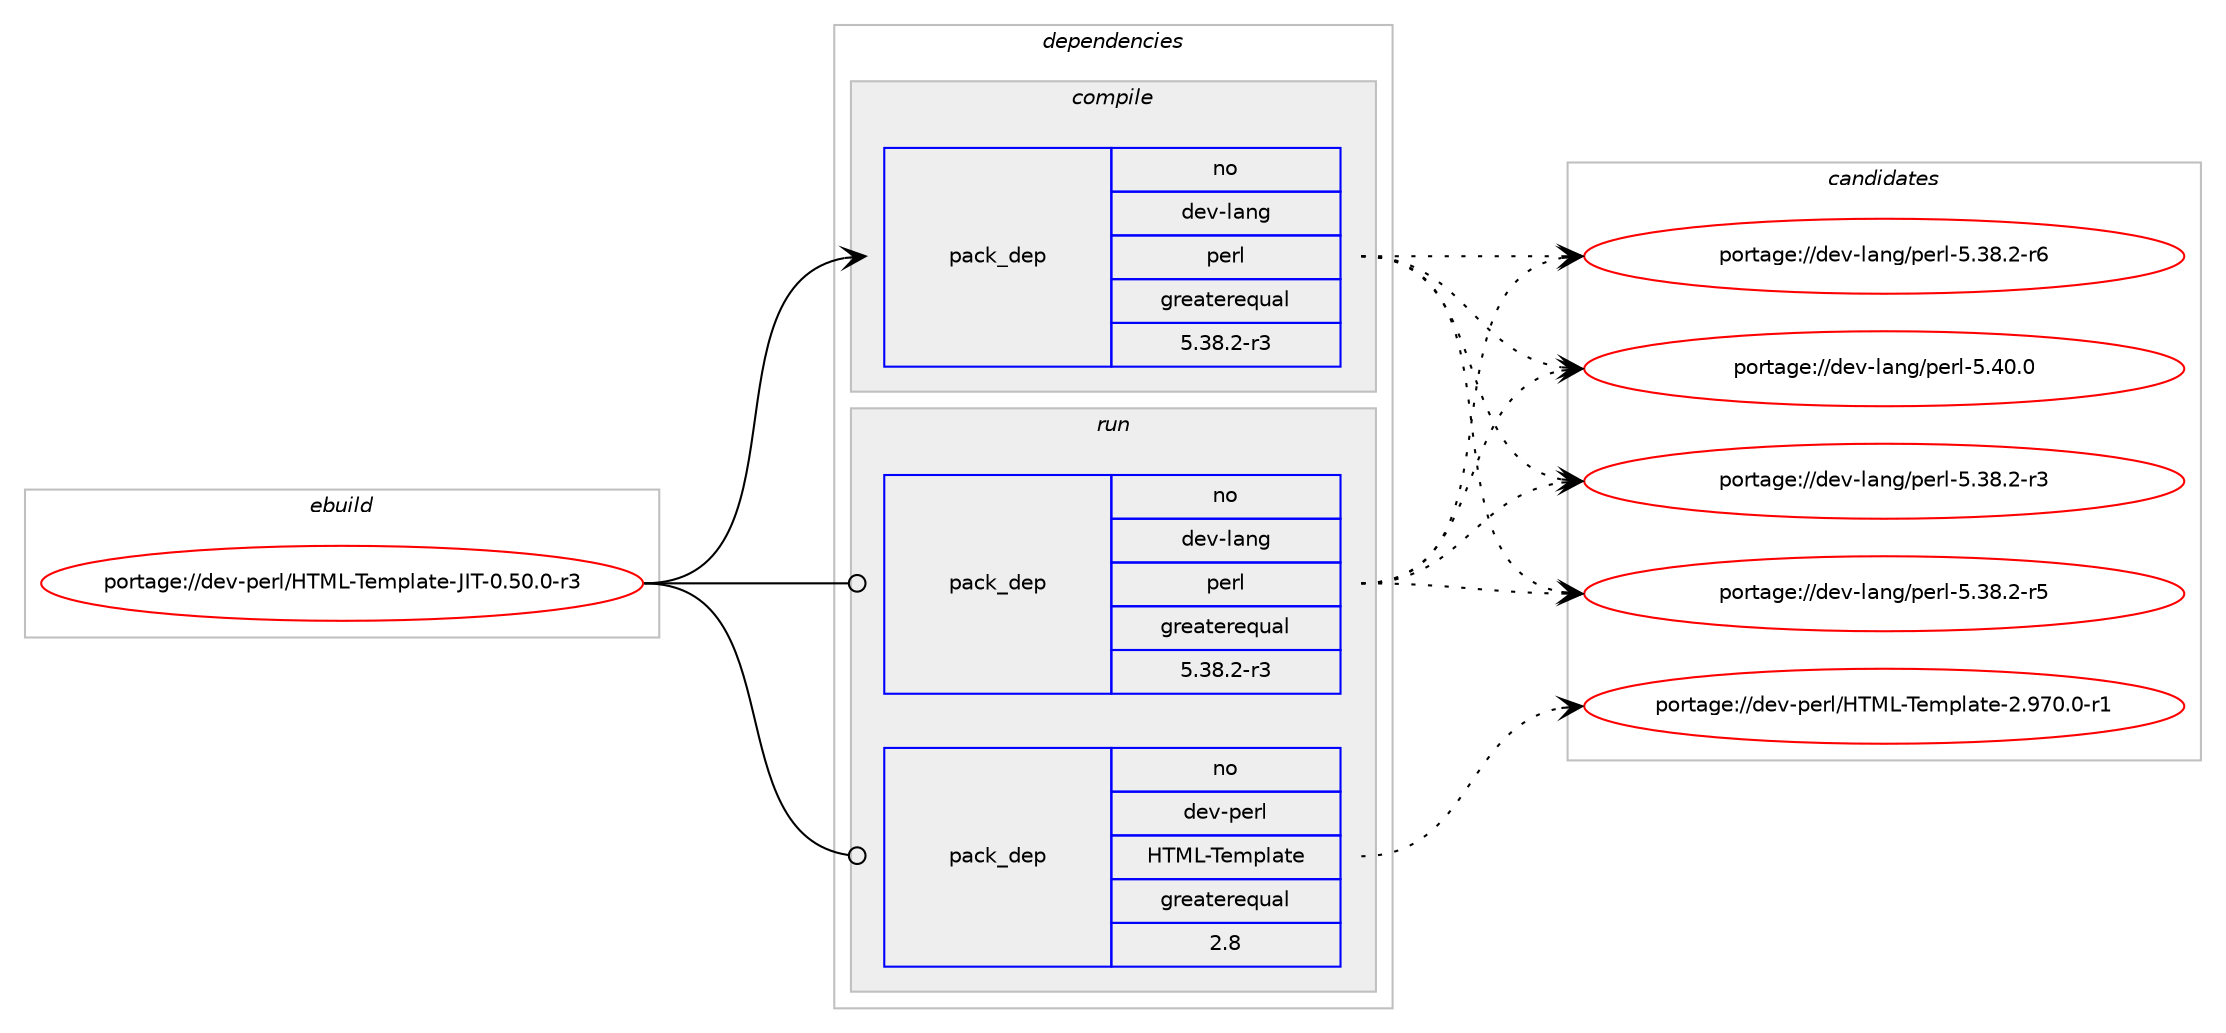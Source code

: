 digraph prolog {

# *************
# Graph options
# *************

newrank=true;
concentrate=true;
compound=true;
graph [rankdir=LR,fontname=Helvetica,fontsize=10,ranksep=1.5];#, ranksep=2.5, nodesep=0.2];
edge  [arrowhead=vee];
node  [fontname=Helvetica,fontsize=10];

# **********
# The ebuild
# **********

subgraph cluster_leftcol {
color=gray;
rank=same;
label=<<i>ebuild</i>>;
id [label="portage://dev-perl/HTML-Template-JIT-0.50.0-r3", color=red, width=4, href="../dev-perl/HTML-Template-JIT-0.50.0-r3.svg"];
}

# ****************
# The dependencies
# ****************

subgraph cluster_midcol {
color=gray;
label=<<i>dependencies</i>>;
subgraph cluster_compile {
fillcolor="#eeeeee";
style=filled;
label=<<i>compile</i>>;
subgraph pack35588 {
dependency65761 [label=<<TABLE BORDER="0" CELLBORDER="1" CELLSPACING="0" CELLPADDING="4" WIDTH="220"><TR><TD ROWSPAN="6" CELLPADDING="30">pack_dep</TD></TR><TR><TD WIDTH="110">no</TD></TR><TR><TD>dev-lang</TD></TR><TR><TD>perl</TD></TR><TR><TD>greaterequal</TD></TR><TR><TD>5.38.2-r3</TD></TR></TABLE>>, shape=none, color=blue];
}
id:e -> dependency65761:w [weight=20,style="solid",arrowhead="vee"];
}
subgraph cluster_compileandrun {
fillcolor="#eeeeee";
style=filled;
label=<<i>compile and run</i>>;
}
subgraph cluster_run {
fillcolor="#eeeeee";
style=filled;
label=<<i>run</i>>;
subgraph pack35589 {
dependency65762 [label=<<TABLE BORDER="0" CELLBORDER="1" CELLSPACING="0" CELLPADDING="4" WIDTH="220"><TR><TD ROWSPAN="6" CELLPADDING="30">pack_dep</TD></TR><TR><TD WIDTH="110">no</TD></TR><TR><TD>dev-lang</TD></TR><TR><TD>perl</TD></TR><TR><TD>greaterequal</TD></TR><TR><TD>5.38.2-r3</TD></TR></TABLE>>, shape=none, color=blue];
}
id:e -> dependency65762:w [weight=20,style="solid",arrowhead="odot"];
# *** BEGIN UNKNOWN DEPENDENCY TYPE (TODO) ***
# id -> package_dependency(portage://dev-perl/HTML-Template-JIT-0.50.0-r3,run,no,dev-lang,perl,none,[,,],any_same_slot,[])
# *** END UNKNOWN DEPENDENCY TYPE (TODO) ***

subgraph pack35590 {
dependency65763 [label=<<TABLE BORDER="0" CELLBORDER="1" CELLSPACING="0" CELLPADDING="4" WIDTH="220"><TR><TD ROWSPAN="6" CELLPADDING="30">pack_dep</TD></TR><TR><TD WIDTH="110">no</TD></TR><TR><TD>dev-perl</TD></TR><TR><TD>HTML-Template</TD></TR><TR><TD>greaterequal</TD></TR><TR><TD>2.8</TD></TR></TABLE>>, shape=none, color=blue];
}
id:e -> dependency65763:w [weight=20,style="solid",arrowhead="odot"];
# *** BEGIN UNKNOWN DEPENDENCY TYPE (TODO) ***
# id -> package_dependency(portage://dev-perl/HTML-Template-JIT-0.50.0-r3,run,no,dev-perl,Inline,none,[,,],[],[])
# *** END UNKNOWN DEPENDENCY TYPE (TODO) ***

# *** BEGIN UNKNOWN DEPENDENCY TYPE (TODO) ***
# id -> package_dependency(portage://dev-perl/HTML-Template-JIT-0.50.0-r3,run,no,dev-perl,Inline-C,none,[,,],[],[])
# *** END UNKNOWN DEPENDENCY TYPE (TODO) ***

}
}

# **************
# The candidates
# **************

subgraph cluster_choices {
rank=same;
color=gray;
label=<<i>candidates</i>>;

subgraph choice35588 {
color=black;
nodesep=1;
choice100101118451089711010347112101114108455346515646504511451 [label="portage://dev-lang/perl-5.38.2-r3", color=red, width=4,href="../dev-lang/perl-5.38.2-r3.svg"];
choice100101118451089711010347112101114108455346515646504511453 [label="portage://dev-lang/perl-5.38.2-r5", color=red, width=4,href="../dev-lang/perl-5.38.2-r5.svg"];
choice100101118451089711010347112101114108455346515646504511454 [label="portage://dev-lang/perl-5.38.2-r6", color=red, width=4,href="../dev-lang/perl-5.38.2-r6.svg"];
choice10010111845108971101034711210111410845534652484648 [label="portage://dev-lang/perl-5.40.0", color=red, width=4,href="../dev-lang/perl-5.40.0.svg"];
dependency65761:e -> choice100101118451089711010347112101114108455346515646504511451:w [style=dotted,weight="100"];
dependency65761:e -> choice100101118451089711010347112101114108455346515646504511453:w [style=dotted,weight="100"];
dependency65761:e -> choice100101118451089711010347112101114108455346515646504511454:w [style=dotted,weight="100"];
dependency65761:e -> choice10010111845108971101034711210111410845534652484648:w [style=dotted,weight="100"];
}
subgraph choice35589 {
color=black;
nodesep=1;
choice100101118451089711010347112101114108455346515646504511451 [label="portage://dev-lang/perl-5.38.2-r3", color=red, width=4,href="../dev-lang/perl-5.38.2-r3.svg"];
choice100101118451089711010347112101114108455346515646504511453 [label="portage://dev-lang/perl-5.38.2-r5", color=red, width=4,href="../dev-lang/perl-5.38.2-r5.svg"];
choice100101118451089711010347112101114108455346515646504511454 [label="portage://dev-lang/perl-5.38.2-r6", color=red, width=4,href="../dev-lang/perl-5.38.2-r6.svg"];
choice10010111845108971101034711210111410845534652484648 [label="portage://dev-lang/perl-5.40.0", color=red, width=4,href="../dev-lang/perl-5.40.0.svg"];
dependency65762:e -> choice100101118451089711010347112101114108455346515646504511451:w [style=dotted,weight="100"];
dependency65762:e -> choice100101118451089711010347112101114108455346515646504511453:w [style=dotted,weight="100"];
dependency65762:e -> choice100101118451089711010347112101114108455346515646504511454:w [style=dotted,weight="100"];
dependency65762:e -> choice10010111845108971101034711210111410845534652484648:w [style=dotted,weight="100"];
}
subgraph choice35590 {
color=black;
nodesep=1;
choice10010111845112101114108477284777645841011091121089711610145504657554846484511449 [label="portage://dev-perl/HTML-Template-2.970.0-r1", color=red, width=4,href="../dev-perl/HTML-Template-2.970.0-r1.svg"];
dependency65763:e -> choice10010111845112101114108477284777645841011091121089711610145504657554846484511449:w [style=dotted,weight="100"];
}
}

}
